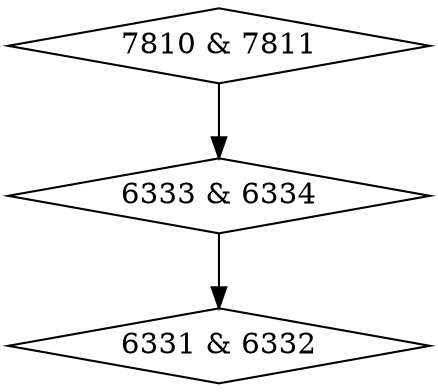 digraph {
0 [label = "6331 & 6332", shape = diamond];
1 [label = "6333 & 6334", shape = diamond];
2 [label = "7810 & 7811", shape = diamond];
1->0;
2->1;
}
